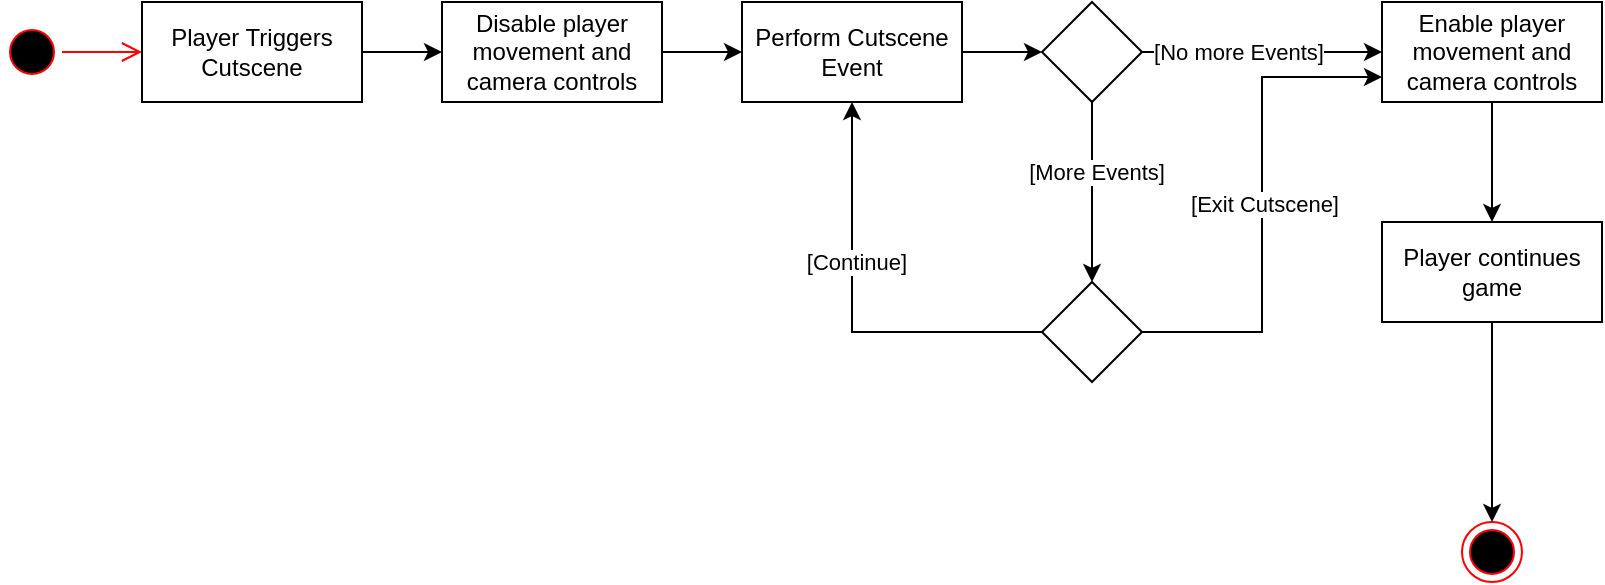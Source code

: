 <mxfile version="26.1.3">
  <diagram name="Page-1" id="lQeCwbz5eVoQsYC-0-gD">
    <mxGraphModel dx="1194" dy="789" grid="1" gridSize="10" guides="1" tooltips="1" connect="1" arrows="1" fold="1" page="1" pageScale="1" pageWidth="850" pageHeight="1100" math="0" shadow="0">
      <root>
        <mxCell id="0" />
        <mxCell id="1" parent="0" />
        <mxCell id="ZoTZD8bzn3sdyz4J9nl_-1" value="" style="ellipse;html=1;shape=startState;fillColor=#000000;strokeColor=#ff0000;" vertex="1" parent="1">
          <mxGeometry x="30" y="370" width="30" height="30" as="geometry" />
        </mxCell>
        <mxCell id="ZoTZD8bzn3sdyz4J9nl_-2" value="" style="edgeStyle=orthogonalEdgeStyle;html=1;verticalAlign=bottom;endArrow=open;endSize=8;strokeColor=#ff0000;rounded=0;entryX=0;entryY=0.5;entryDx=0;entryDy=0;" edge="1" source="ZoTZD8bzn3sdyz4J9nl_-1" parent="1" target="ZoTZD8bzn3sdyz4J9nl_-4">
          <mxGeometry relative="1" as="geometry">
            <mxPoint x="110" y="385" as="targetPoint" />
          </mxGeometry>
        </mxCell>
        <mxCell id="ZoTZD8bzn3sdyz4J9nl_-3" value="" style="ellipse;html=1;shape=endState;fillColor=#000000;strokeColor=#ff0000;" vertex="1" parent="1">
          <mxGeometry x="760" y="620" width="30" height="30" as="geometry" />
        </mxCell>
        <mxCell id="ZoTZD8bzn3sdyz4J9nl_-19" style="edgeStyle=orthogonalEdgeStyle;rounded=0;orthogonalLoop=1;jettySize=auto;html=1;entryX=0;entryY=0.5;entryDx=0;entryDy=0;" edge="1" parent="1" source="ZoTZD8bzn3sdyz4J9nl_-4" target="ZoTZD8bzn3sdyz4J9nl_-5">
          <mxGeometry relative="1" as="geometry" />
        </mxCell>
        <mxCell id="ZoTZD8bzn3sdyz4J9nl_-4" value="Player Triggers Cutscene" style="html=1;whiteSpace=wrap;" vertex="1" parent="1">
          <mxGeometry x="100" y="360" width="110" height="50" as="geometry" />
        </mxCell>
        <mxCell id="ZoTZD8bzn3sdyz4J9nl_-20" style="edgeStyle=orthogonalEdgeStyle;rounded=0;orthogonalLoop=1;jettySize=auto;html=1;entryX=0;entryY=0.5;entryDx=0;entryDy=0;" edge="1" parent="1" source="ZoTZD8bzn3sdyz4J9nl_-5" target="ZoTZD8bzn3sdyz4J9nl_-6">
          <mxGeometry relative="1" as="geometry" />
        </mxCell>
        <mxCell id="ZoTZD8bzn3sdyz4J9nl_-5" value="Disable player movement and camera controls" style="html=1;whiteSpace=wrap;" vertex="1" parent="1">
          <mxGeometry x="250" y="360" width="110" height="50" as="geometry" />
        </mxCell>
        <mxCell id="ZoTZD8bzn3sdyz4J9nl_-13" style="edgeStyle=orthogonalEdgeStyle;rounded=0;orthogonalLoop=1;jettySize=auto;html=1;entryX=0;entryY=0.5;entryDx=0;entryDy=0;" edge="1" parent="1" source="ZoTZD8bzn3sdyz4J9nl_-6" target="ZoTZD8bzn3sdyz4J9nl_-7">
          <mxGeometry relative="1" as="geometry" />
        </mxCell>
        <mxCell id="ZoTZD8bzn3sdyz4J9nl_-6" value="Perform Cutscene Event" style="html=1;whiteSpace=wrap;" vertex="1" parent="1">
          <mxGeometry x="400" y="360" width="110" height="50" as="geometry" />
        </mxCell>
        <mxCell id="ZoTZD8bzn3sdyz4J9nl_-14" style="edgeStyle=orthogonalEdgeStyle;rounded=0;orthogonalLoop=1;jettySize=auto;html=1;entryX=0.5;entryY=0;entryDx=0;entryDy=0;" edge="1" parent="1" source="ZoTZD8bzn3sdyz4J9nl_-7" target="ZoTZD8bzn3sdyz4J9nl_-8">
          <mxGeometry relative="1" as="geometry" />
        </mxCell>
        <mxCell id="ZoTZD8bzn3sdyz4J9nl_-23" value="[More Events]" style="edgeLabel;html=1;align=center;verticalAlign=middle;resizable=0;points=[];" vertex="1" connectable="0" parent="ZoTZD8bzn3sdyz4J9nl_-14">
          <mxGeometry x="-0.222" y="2" relative="1" as="geometry">
            <mxPoint as="offset" />
          </mxGeometry>
        </mxCell>
        <mxCell id="ZoTZD8bzn3sdyz4J9nl_-15" style="edgeStyle=orthogonalEdgeStyle;rounded=0;orthogonalLoop=1;jettySize=auto;html=1;entryX=0;entryY=0.5;entryDx=0;entryDy=0;" edge="1" parent="1" source="ZoTZD8bzn3sdyz4J9nl_-7" target="ZoTZD8bzn3sdyz4J9nl_-9">
          <mxGeometry relative="1" as="geometry" />
        </mxCell>
        <mxCell id="ZoTZD8bzn3sdyz4J9nl_-18" value="[No more Events]" style="edgeLabel;html=1;align=center;verticalAlign=middle;resizable=0;points=[];" vertex="1" connectable="0" parent="ZoTZD8bzn3sdyz4J9nl_-15">
          <mxGeometry x="-0.2" relative="1" as="geometry">
            <mxPoint as="offset" />
          </mxGeometry>
        </mxCell>
        <mxCell id="ZoTZD8bzn3sdyz4J9nl_-7" value="" style="rhombus;whiteSpace=wrap;html=1;" vertex="1" parent="1">
          <mxGeometry x="550" y="360" width="50" height="50" as="geometry" />
        </mxCell>
        <mxCell id="ZoTZD8bzn3sdyz4J9nl_-16" style="edgeStyle=orthogonalEdgeStyle;rounded=0;orthogonalLoop=1;jettySize=auto;html=1;entryX=0.5;entryY=1;entryDx=0;entryDy=0;" edge="1" parent="1" source="ZoTZD8bzn3sdyz4J9nl_-8" target="ZoTZD8bzn3sdyz4J9nl_-6">
          <mxGeometry relative="1" as="geometry" />
        </mxCell>
        <mxCell id="ZoTZD8bzn3sdyz4J9nl_-22" value="[Continue]" style="edgeLabel;html=1;align=center;verticalAlign=middle;resizable=0;points=[];" vertex="1" connectable="0" parent="ZoTZD8bzn3sdyz4J9nl_-16">
          <mxGeometry x="0.238" y="-2" relative="1" as="geometry">
            <mxPoint as="offset" />
          </mxGeometry>
        </mxCell>
        <mxCell id="ZoTZD8bzn3sdyz4J9nl_-17" style="edgeStyle=orthogonalEdgeStyle;rounded=0;orthogonalLoop=1;jettySize=auto;html=1;entryX=0;entryY=0.75;entryDx=0;entryDy=0;" edge="1" parent="1" source="ZoTZD8bzn3sdyz4J9nl_-8" target="ZoTZD8bzn3sdyz4J9nl_-9">
          <mxGeometry relative="1" as="geometry" />
        </mxCell>
        <mxCell id="ZoTZD8bzn3sdyz4J9nl_-21" value="[Exit Cutscene]" style="edgeLabel;html=1;align=center;verticalAlign=middle;resizable=0;points=[];" vertex="1" connectable="0" parent="ZoTZD8bzn3sdyz4J9nl_-17">
          <mxGeometry x="0.002" y="-1" relative="1" as="geometry">
            <mxPoint as="offset" />
          </mxGeometry>
        </mxCell>
        <mxCell id="ZoTZD8bzn3sdyz4J9nl_-8" value="" style="rhombus;whiteSpace=wrap;html=1;" vertex="1" parent="1">
          <mxGeometry x="550" y="500" width="50" height="50" as="geometry" />
        </mxCell>
        <mxCell id="ZoTZD8bzn3sdyz4J9nl_-12" style="edgeStyle=orthogonalEdgeStyle;rounded=0;orthogonalLoop=1;jettySize=auto;html=1;entryX=0.5;entryY=0;entryDx=0;entryDy=0;" edge="1" parent="1" source="ZoTZD8bzn3sdyz4J9nl_-9" target="ZoTZD8bzn3sdyz4J9nl_-10">
          <mxGeometry relative="1" as="geometry" />
        </mxCell>
        <mxCell id="ZoTZD8bzn3sdyz4J9nl_-9" value="Enable player movement and camera controls" style="html=1;whiteSpace=wrap;" vertex="1" parent="1">
          <mxGeometry x="720" y="360" width="110" height="50" as="geometry" />
        </mxCell>
        <mxCell id="ZoTZD8bzn3sdyz4J9nl_-11" style="edgeStyle=orthogonalEdgeStyle;rounded=0;orthogonalLoop=1;jettySize=auto;html=1;entryX=0.5;entryY=0;entryDx=0;entryDy=0;" edge="1" parent="1" source="ZoTZD8bzn3sdyz4J9nl_-10" target="ZoTZD8bzn3sdyz4J9nl_-3">
          <mxGeometry relative="1" as="geometry" />
        </mxCell>
        <mxCell id="ZoTZD8bzn3sdyz4J9nl_-10" value="Player continues game" style="html=1;whiteSpace=wrap;" vertex="1" parent="1">
          <mxGeometry x="720" y="470" width="110" height="50" as="geometry" />
        </mxCell>
      </root>
    </mxGraphModel>
  </diagram>
</mxfile>
